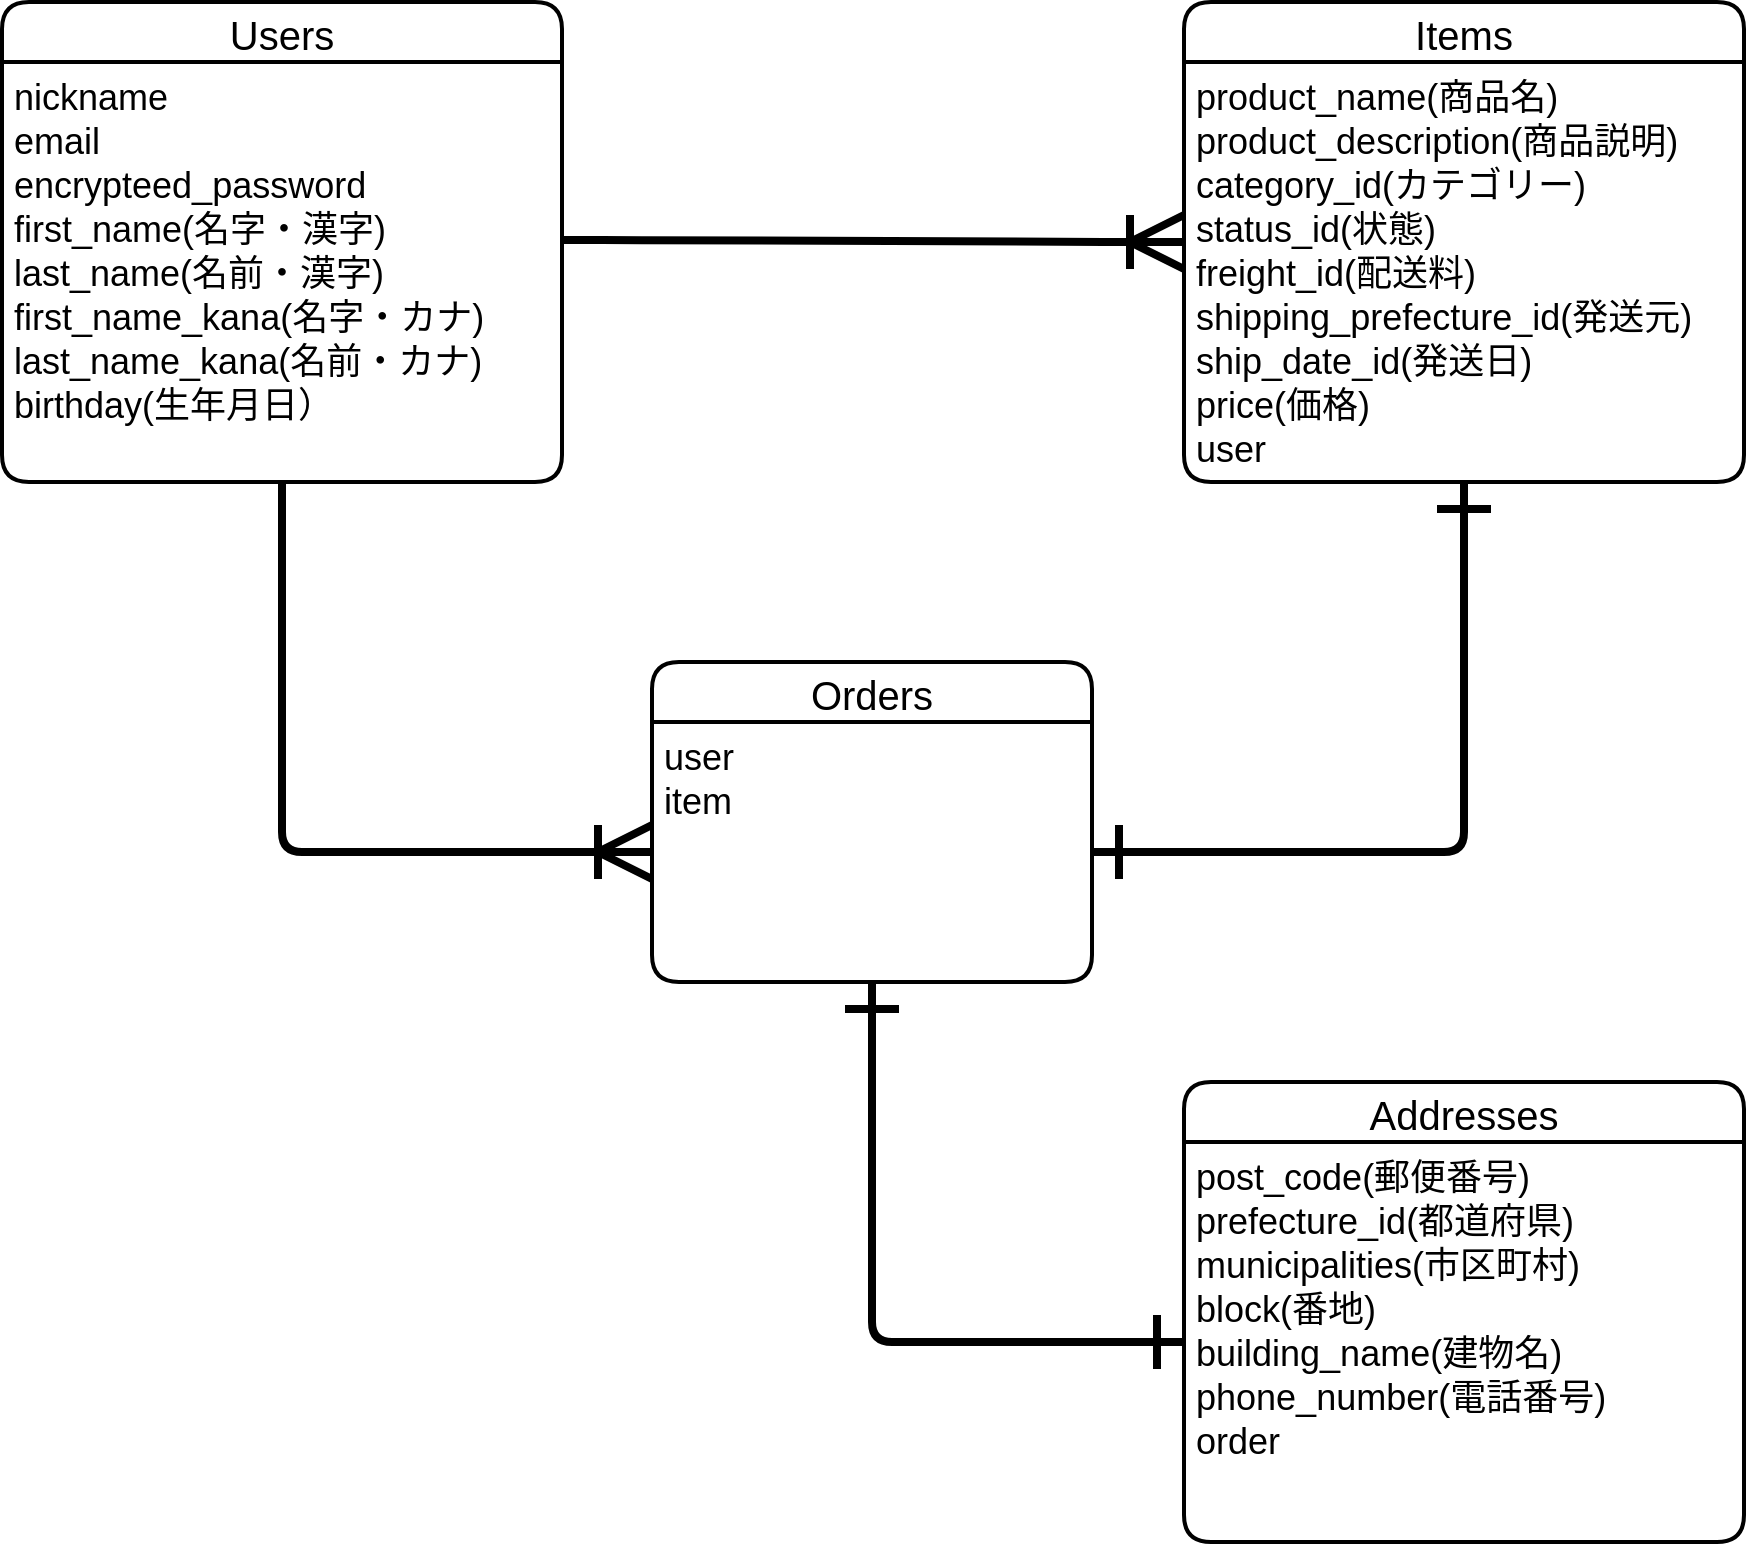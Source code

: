 <mxfile>
    <diagram id="FBH3Tq9-w9niQnOIr03H" name="ページ1">
        <mxGraphModel dx="969" dy="1046" grid="1" gridSize="10" guides="1" tooltips="1" connect="1" arrows="1" fold="1" page="1" pageScale="1" pageWidth="1169" pageHeight="1654" math="0" shadow="0">
            <root>
                <mxCell id="0"/>
                <mxCell id="1" parent="0"/>
                <mxCell id="2" value="Users" style="swimlane;childLayout=stackLayout;horizontal=1;startSize=30;horizontalStack=0;rounded=1;fontSize=20;fontStyle=0;strokeWidth=2;resizeParent=0;resizeLast=1;shadow=0;dashed=0;align=center;" vertex="1" parent="1">
                    <mxGeometry x="40" y="40" width="280" height="240" as="geometry"/>
                </mxCell>
                <mxCell id="3" value="nickname&#10;email&#10;encrypteed_password&#10;first_name(名字・漢字)&#10;last_name(名前・漢字)&#10;first_name_kana(名字・カナ)&#10;last_name_kana(名前・カナ)&#10;birthday(生年月日）&#10;" style="align=left;strokeColor=none;fillColor=none;spacingLeft=4;fontSize=18;verticalAlign=top;resizable=0;rotatable=0;part=1;" vertex="1" parent="2">
                    <mxGeometry y="30" width="280" height="210" as="geometry"/>
                </mxCell>
                <mxCell id="6" value="Items" style="swimlane;childLayout=stackLayout;horizontal=1;startSize=30;horizontalStack=0;rounded=1;fontSize=20;fontStyle=0;strokeWidth=2;resizeParent=0;resizeLast=1;shadow=0;dashed=0;align=center;" vertex="1" parent="1">
                    <mxGeometry x="631" y="40" width="280" height="240" as="geometry"/>
                </mxCell>
                <mxCell id="7" value="product_name(商品名)&#10;product_description(商品説明)&#10;category_id(カテゴリー)&#10;status_id(状態)&#10;freight_id(配送料)&#10;shipping_prefecture_id(発送元)&#10;ship_date_id(発送日)&#10;price(価格)&#10;user" style="align=left;strokeColor=none;fillColor=none;spacingLeft=4;fontSize=18;verticalAlign=top;resizable=0;rotatable=0;part=1;" vertex="1" parent="6">
                    <mxGeometry y="30" width="280" height="210" as="geometry"/>
                </mxCell>
                <mxCell id="8" value="" style="edgeStyle=entityRelationEdgeStyle;fontSize=12;html=1;endArrow=ERoneToMany;entryX=0;entryY=0.5;entryDx=0;entryDy=0;jumpSize=17;strokeWidth=4;endSize=22;exitX=1;exitY=0.424;exitDx=0;exitDy=0;exitPerimeter=0;" edge="1" parent="1" source="3" target="6">
                    <mxGeometry width="100" height="100" relative="1" as="geometry">
                        <mxPoint x="330" y="160" as="sourcePoint"/>
                        <mxPoint x="470" y="110" as="targetPoint"/>
                    </mxGeometry>
                </mxCell>
                <mxCell id="25" value="" style="edgeStyle=orthogonalEdgeStyle;fontSize=12;html=1;endArrow=ERone;startArrow=ERone;startSize=22;endSize=22;strokeWidth=4;jumpSize=17;startFill=0;endFill=0;entryX=0;entryY=0.5;entryDx=0;entryDy=0;exitX=0.5;exitY=1;exitDx=0;exitDy=0;" edge="1" parent="1" source="35" target="34">
                    <mxGeometry width="100" height="100" relative="1" as="geometry">
                        <mxPoint x="409" y="614.29" as="sourcePoint"/>
                        <mxPoint x="720.0" y="614.29" as="targetPoint"/>
                    </mxGeometry>
                </mxCell>
                <mxCell id="33" value="Addresses" style="swimlane;childLayout=stackLayout;horizontal=1;startSize=30;horizontalStack=0;rounded=1;fontSize=20;fontStyle=0;strokeWidth=2;resizeParent=0;resizeLast=1;shadow=0;dashed=0;align=center;" vertex="1" parent="1">
                    <mxGeometry x="631" y="580" width="280" height="230" as="geometry"/>
                </mxCell>
                <mxCell id="34" value="post_code(郵便番号)&#10;prefecture_id(都道府県)&#10;municipalities(市区町村)&#10;block(番地)&#10;building_name(建物名)&#10;phone_number(電話番号)&#10;order" style="align=left;strokeColor=none;fillColor=none;spacingLeft=4;fontSize=18;verticalAlign=top;resizable=0;rotatable=0;part=1;" vertex="1" parent="33">
                    <mxGeometry y="30" width="280" height="200" as="geometry"/>
                </mxCell>
                <mxCell id="35" value="Orders" style="swimlane;childLayout=stackLayout;horizontal=1;startSize=30;horizontalStack=0;rounded=1;fontSize=20;fontStyle=0;strokeWidth=2;resizeParent=0;resizeLast=1;shadow=0;dashed=0;align=center;" vertex="1" parent="1">
                    <mxGeometry x="365" y="370" width="220" height="160" as="geometry"/>
                </mxCell>
                <mxCell id="36" value="user&#10;item" style="align=left;strokeColor=none;fillColor=none;spacingLeft=4;fontSize=18;verticalAlign=top;resizable=0;rotatable=0;part=1;" vertex="1" parent="35">
                    <mxGeometry y="30" width="220" height="130" as="geometry"/>
                </mxCell>
                <mxCell id="40" value="" style="edgeStyle=orthogonalEdgeStyle;fontSize=12;html=1;endArrow=ERoneToMany;startSize=22;endSize=22;strokeWidth=4;jumpSize=17;entryX=0;entryY=0.5;entryDx=0;entryDy=0;exitX=0.5;exitY=1;exitDx=0;exitDy=0;" edge="1" parent="1" source="3" target="36">
                    <mxGeometry width="100" height="100" relative="1" as="geometry">
                        <mxPoint x="150" y="330" as="sourcePoint"/>
                        <mxPoint x="230" y="380" as="targetPoint"/>
                        <Array as="points">
                            <mxPoint x="180" y="465"/>
                        </Array>
                    </mxGeometry>
                </mxCell>
                <mxCell id="41" value="" style="edgeStyle=orthogonalEdgeStyle;fontSize=12;html=1;endArrow=ERone;startArrow=ERone;startSize=22;endSize=22;strokeWidth=4;jumpSize=17;startFill=0;endFill=0;exitX=1;exitY=0.5;exitDx=0;exitDy=0;entryX=0.5;entryY=1;entryDx=0;entryDy=0;" edge="1" parent="1" source="36" target="6">
                    <mxGeometry width="100" height="100" relative="1" as="geometry">
                        <mxPoint x="700" y="450" as="sourcePoint"/>
                        <mxPoint x="800" y="350" as="targetPoint"/>
                    </mxGeometry>
                </mxCell>
            </root>
        </mxGraphModel>
    </diagram>
</mxfile>